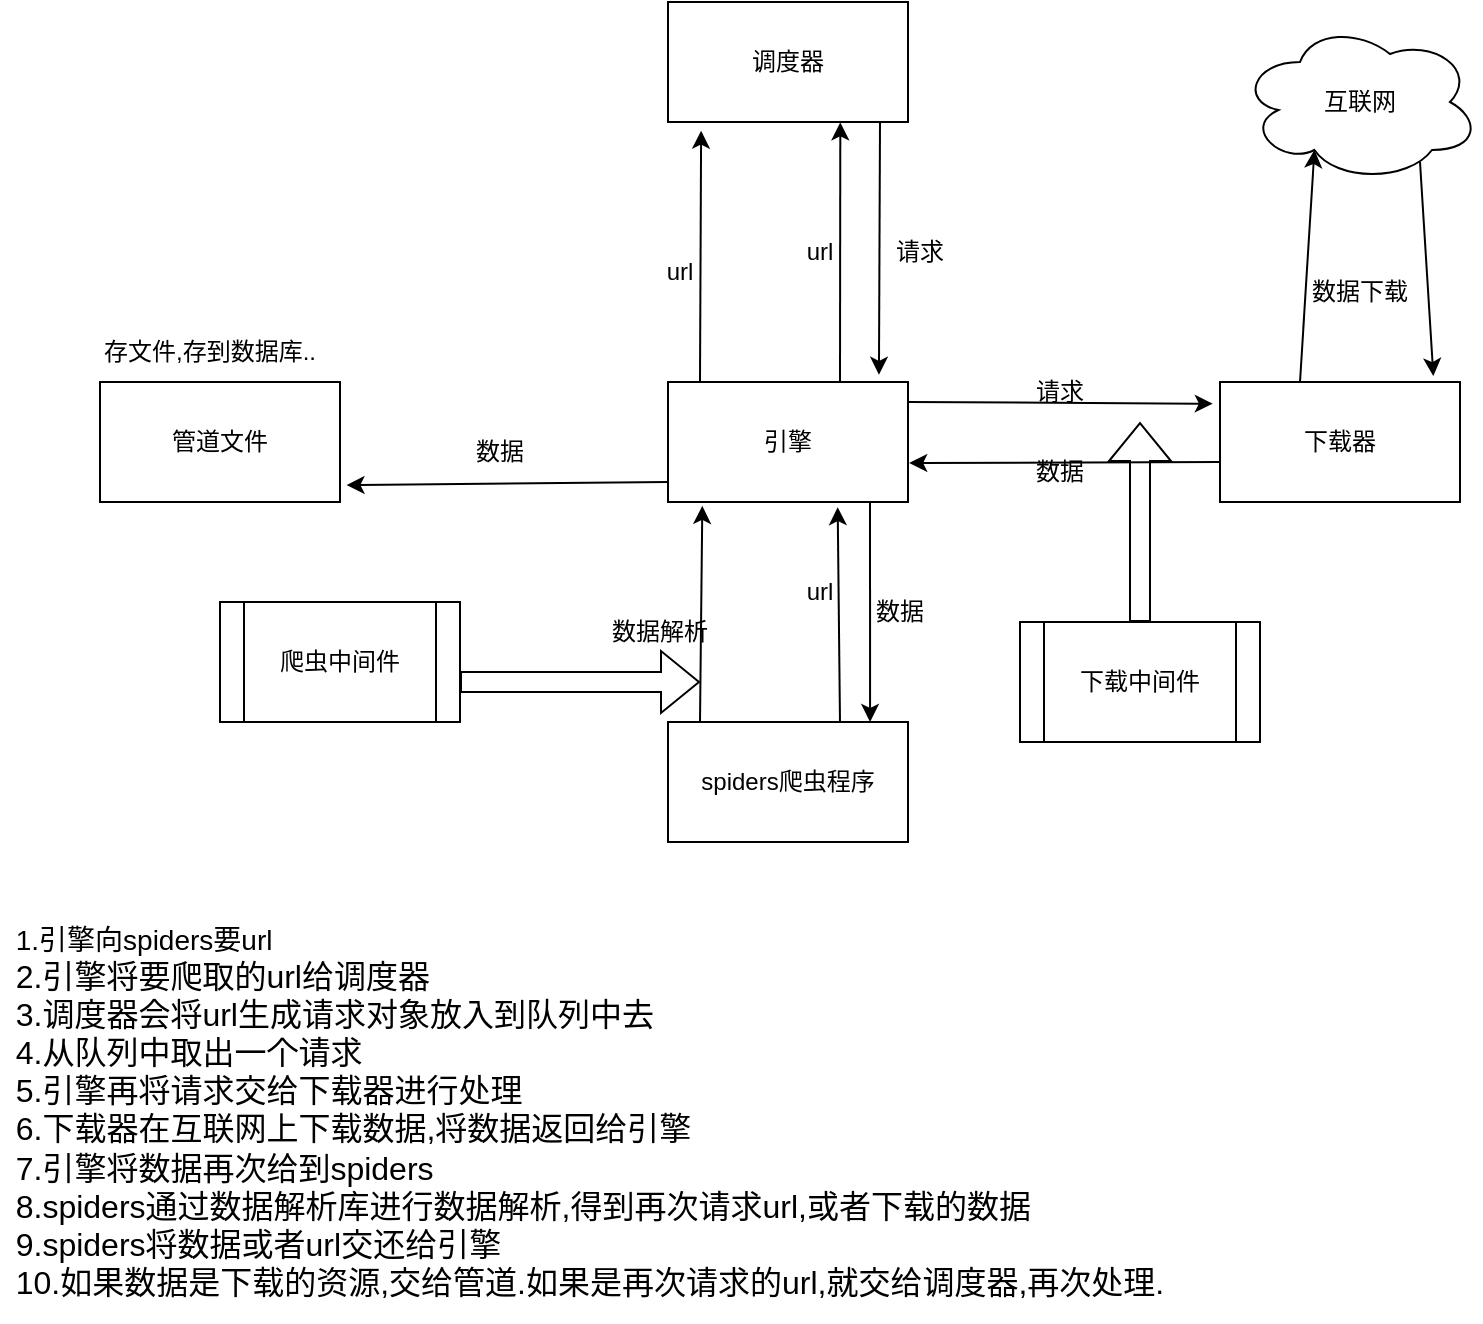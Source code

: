 <mxfile version="19.0.3" type="github">
  <diagram id="dsReF84B6nw4XhOZNABH" name="Page-1">
    <mxGraphModel dx="985" dy="610" grid="1" gridSize="10" guides="1" tooltips="1" connect="1" arrows="1" fold="1" page="1" pageScale="1" pageWidth="827" pageHeight="1169" math="0" shadow="0">
      <root>
        <mxCell id="0" />
        <mxCell id="1" parent="0" />
        <mxCell id="z-WVXZCZnSsiypAfwdy4-1" value="引擎" style="rounded=0;whiteSpace=wrap;html=1;" vertex="1" parent="1">
          <mxGeometry x="354" y="300" width="120" height="60" as="geometry" />
        </mxCell>
        <mxCell id="z-WVXZCZnSsiypAfwdy4-2" value="调度器" style="rounded=0;whiteSpace=wrap;html=1;" vertex="1" parent="1">
          <mxGeometry x="354" y="110" width="120" height="60" as="geometry" />
        </mxCell>
        <mxCell id="z-WVXZCZnSsiypAfwdy4-3" value="管道文件" style="rounded=0;whiteSpace=wrap;html=1;" vertex="1" parent="1">
          <mxGeometry x="70" y="300" width="120" height="60" as="geometry" />
        </mxCell>
        <mxCell id="z-WVXZCZnSsiypAfwdy4-4" value="下载器" style="rounded=0;whiteSpace=wrap;html=1;" vertex="1" parent="1">
          <mxGeometry x="630" y="300" width="120" height="60" as="geometry" />
        </mxCell>
        <mxCell id="z-WVXZCZnSsiypAfwdy4-5" value="spiders爬虫程序" style="rounded=0;whiteSpace=wrap;html=1;" vertex="1" parent="1">
          <mxGeometry x="354" y="470" width="120" height="60" as="geometry" />
        </mxCell>
        <mxCell id="z-WVXZCZnSsiypAfwdy4-6" value="" style="endArrow=classic;html=1;rounded=0;entryX=0.707;entryY=1.043;entryDx=0;entryDy=0;entryPerimeter=0;" edge="1" parent="1" target="z-WVXZCZnSsiypAfwdy4-1">
          <mxGeometry width="50" height="50" relative="1" as="geometry">
            <mxPoint x="440" y="470" as="sourcePoint" />
            <mxPoint x="490" y="420" as="targetPoint" />
          </mxGeometry>
        </mxCell>
        <mxCell id="z-WVXZCZnSsiypAfwdy4-7" value="url" style="text;html=1;strokeColor=none;fillColor=none;align=center;verticalAlign=middle;whiteSpace=wrap;rounded=0;" vertex="1" parent="1">
          <mxGeometry x="400" y="390" width="60" height="30" as="geometry" />
        </mxCell>
        <mxCell id="z-WVXZCZnSsiypAfwdy4-8" value="" style="endArrow=classic;html=1;rounded=0;entryX=0.718;entryY=1.003;entryDx=0;entryDy=0;entryPerimeter=0;" edge="1" parent="1" target="z-WVXZCZnSsiypAfwdy4-2">
          <mxGeometry width="50" height="50" relative="1" as="geometry">
            <mxPoint x="440" y="300" as="sourcePoint" />
            <mxPoint x="490" y="250" as="targetPoint" />
          </mxGeometry>
        </mxCell>
        <mxCell id="z-WVXZCZnSsiypAfwdy4-9" value="url" style="text;html=1;strokeColor=none;fillColor=none;align=center;verticalAlign=middle;whiteSpace=wrap;rounded=0;" vertex="1" parent="1">
          <mxGeometry x="400" y="220" width="60" height="30" as="geometry" />
        </mxCell>
        <mxCell id="z-WVXZCZnSsiypAfwdy4-10" value="" style="endArrow=classic;html=1;rounded=0;entryX=0.879;entryY=-0.06;entryDx=0;entryDy=0;entryPerimeter=0;" edge="1" parent="1" target="z-WVXZCZnSsiypAfwdy4-1">
          <mxGeometry width="50" height="50" relative="1" as="geometry">
            <mxPoint x="460" y="170" as="sourcePoint" />
            <mxPoint x="510" y="120" as="targetPoint" />
          </mxGeometry>
        </mxCell>
        <mxCell id="z-WVXZCZnSsiypAfwdy4-11" value="请求" style="text;html=1;strokeColor=none;fillColor=none;align=center;verticalAlign=middle;whiteSpace=wrap;rounded=0;" vertex="1" parent="1">
          <mxGeometry x="450" y="220" width="60" height="30" as="geometry" />
        </mxCell>
        <mxCell id="z-WVXZCZnSsiypAfwdy4-12" value="互联网" style="ellipse;shape=cloud;whiteSpace=wrap;html=1;" vertex="1" parent="1">
          <mxGeometry x="640" y="120" width="120" height="80" as="geometry" />
        </mxCell>
        <mxCell id="z-WVXZCZnSsiypAfwdy4-13" value="" style="endArrow=classic;html=1;rounded=0;entryX=-0.03;entryY=0.181;entryDx=0;entryDy=0;entryPerimeter=0;" edge="1" parent="1" target="z-WVXZCZnSsiypAfwdy4-4">
          <mxGeometry width="50" height="50" relative="1" as="geometry">
            <mxPoint x="474" y="310" as="sourcePoint" />
            <mxPoint x="524" y="260" as="targetPoint" />
          </mxGeometry>
        </mxCell>
        <mxCell id="z-WVXZCZnSsiypAfwdy4-14" value="请求" style="text;html=1;strokeColor=none;fillColor=none;align=center;verticalAlign=middle;whiteSpace=wrap;rounded=0;" vertex="1" parent="1">
          <mxGeometry x="520" y="290" width="60" height="30" as="geometry" />
        </mxCell>
        <mxCell id="z-WVXZCZnSsiypAfwdy4-15" value="" style="endArrow=classic;html=1;rounded=0;entryX=0.31;entryY=0.8;entryDx=0;entryDy=0;entryPerimeter=0;" edge="1" parent="1" target="z-WVXZCZnSsiypAfwdy4-12">
          <mxGeometry width="50" height="50" relative="1" as="geometry">
            <mxPoint x="670" y="300" as="sourcePoint" />
            <mxPoint x="710" y="250" as="targetPoint" />
          </mxGeometry>
        </mxCell>
        <mxCell id="z-WVXZCZnSsiypAfwdy4-16" value="数据下载" style="text;html=1;strokeColor=none;fillColor=none;align=center;verticalAlign=middle;whiteSpace=wrap;rounded=0;" vertex="1" parent="1">
          <mxGeometry x="670" y="240" width="60" height="30" as="geometry" />
        </mxCell>
        <mxCell id="z-WVXZCZnSsiypAfwdy4-17" value="" style="endArrow=classic;html=1;rounded=0;entryX=0.889;entryY=-0.049;entryDx=0;entryDy=0;entryPerimeter=0;" edge="1" parent="1" target="z-WVXZCZnSsiypAfwdy4-4">
          <mxGeometry width="50" height="50" relative="1" as="geometry">
            <mxPoint x="730" y="190" as="sourcePoint" />
            <mxPoint x="780" y="140" as="targetPoint" />
          </mxGeometry>
        </mxCell>
        <mxCell id="z-WVXZCZnSsiypAfwdy4-18" value="" style="endArrow=classic;html=1;rounded=0;entryX=1.005;entryY=0.675;entryDx=0;entryDy=0;entryPerimeter=0;" edge="1" parent="1" target="z-WVXZCZnSsiypAfwdy4-1">
          <mxGeometry width="50" height="50" relative="1" as="geometry">
            <mxPoint x="630" y="340" as="sourcePoint" />
            <mxPoint x="680" y="290" as="targetPoint" />
          </mxGeometry>
        </mxCell>
        <mxCell id="z-WVXZCZnSsiypAfwdy4-19" value="数据" style="text;html=1;strokeColor=none;fillColor=none;align=center;verticalAlign=middle;whiteSpace=wrap;rounded=0;" vertex="1" parent="1">
          <mxGeometry x="520" y="330" width="60" height="30" as="geometry" />
        </mxCell>
        <mxCell id="z-WVXZCZnSsiypAfwdy4-21" value="" style="endArrow=classic;html=1;rounded=0;entryX=1.027;entryY=0.859;entryDx=0;entryDy=0;entryPerimeter=0;" edge="1" parent="1" target="z-WVXZCZnSsiypAfwdy4-3">
          <mxGeometry width="50" height="50" relative="1" as="geometry">
            <mxPoint x="354" y="350" as="sourcePoint" />
            <mxPoint x="404" y="300" as="targetPoint" />
          </mxGeometry>
        </mxCell>
        <mxCell id="z-WVXZCZnSsiypAfwdy4-22" value="数据" style="text;html=1;strokeColor=none;fillColor=none;align=center;verticalAlign=middle;whiteSpace=wrap;rounded=0;" vertex="1" parent="1">
          <mxGeometry x="240" y="320" width="60" height="30" as="geometry" />
        </mxCell>
        <mxCell id="z-WVXZCZnSsiypAfwdy4-23" value="存文件,存到数据库.." style="text;html=1;strokeColor=none;fillColor=none;align=center;verticalAlign=middle;whiteSpace=wrap;rounded=0;" vertex="1" parent="1">
          <mxGeometry x="70" y="270" width="110" height="30" as="geometry" />
        </mxCell>
        <mxCell id="z-WVXZCZnSsiypAfwdy4-24" value="" style="endArrow=classic;html=1;rounded=0;entryX=0.842;entryY=0;entryDx=0;entryDy=0;entryPerimeter=0;" edge="1" parent="1" target="z-WVXZCZnSsiypAfwdy4-5">
          <mxGeometry width="50" height="50" relative="1" as="geometry">
            <mxPoint x="455" y="360" as="sourcePoint" />
            <mxPoint x="505" y="310" as="targetPoint" />
          </mxGeometry>
        </mxCell>
        <mxCell id="z-WVXZCZnSsiypAfwdy4-25" value="数据" style="text;html=1;strokeColor=none;fillColor=none;align=center;verticalAlign=middle;whiteSpace=wrap;rounded=0;" vertex="1" parent="1">
          <mxGeometry x="440" y="400" width="60" height="30" as="geometry" />
        </mxCell>
        <mxCell id="z-WVXZCZnSsiypAfwdy4-26" value="" style="endArrow=classic;html=1;rounded=0;entryX=0.143;entryY=1.032;entryDx=0;entryDy=0;entryPerimeter=0;" edge="1" parent="1" target="z-WVXZCZnSsiypAfwdy4-1">
          <mxGeometry width="50" height="50" relative="1" as="geometry">
            <mxPoint x="370" y="470" as="sourcePoint" />
            <mxPoint x="420" y="420" as="targetPoint" />
          </mxGeometry>
        </mxCell>
        <mxCell id="z-WVXZCZnSsiypAfwdy4-27" value="数据解析" style="text;html=1;strokeColor=none;fillColor=none;align=center;verticalAlign=middle;whiteSpace=wrap;rounded=0;" vertex="1" parent="1">
          <mxGeometry x="320" y="410" width="60" height="30" as="geometry" />
        </mxCell>
        <mxCell id="z-WVXZCZnSsiypAfwdy4-28" value="" style="endArrow=classic;html=1;rounded=0;entryX=0.138;entryY=1.072;entryDx=0;entryDy=0;entryPerimeter=0;" edge="1" parent="1" target="z-WVXZCZnSsiypAfwdy4-2">
          <mxGeometry width="50" height="50" relative="1" as="geometry">
            <mxPoint x="370" y="300" as="sourcePoint" />
            <mxPoint x="420" y="250" as="targetPoint" />
          </mxGeometry>
        </mxCell>
        <mxCell id="z-WVXZCZnSsiypAfwdy4-29" value="url" style="text;html=1;strokeColor=none;fillColor=none;align=center;verticalAlign=middle;whiteSpace=wrap;rounded=0;" vertex="1" parent="1">
          <mxGeometry x="330" y="230" width="60" height="30" as="geometry" />
        </mxCell>
        <mxCell id="z-WVXZCZnSsiypAfwdy4-30" value="下载中间件" style="shape=process;whiteSpace=wrap;html=1;backgroundOutline=1;" vertex="1" parent="1">
          <mxGeometry x="530" y="420" width="120" height="60" as="geometry" />
        </mxCell>
        <mxCell id="z-WVXZCZnSsiypAfwdy4-31" value="" style="shape=flexArrow;endArrow=classic;html=1;rounded=0;" edge="1" parent="1">
          <mxGeometry width="50" height="50" relative="1" as="geometry">
            <mxPoint x="590" y="420" as="sourcePoint" />
            <mxPoint x="590" y="320" as="targetPoint" />
          </mxGeometry>
        </mxCell>
        <mxCell id="z-WVXZCZnSsiypAfwdy4-32" value="爬虫中间件" style="shape=process;whiteSpace=wrap;html=1;backgroundOutline=1;" vertex="1" parent="1">
          <mxGeometry x="130" y="410" width="120" height="60" as="geometry" />
        </mxCell>
        <mxCell id="z-WVXZCZnSsiypAfwdy4-33" value="" style="shape=flexArrow;endArrow=classic;html=1;rounded=0;" edge="1" parent="1">
          <mxGeometry width="50" height="50" relative="1" as="geometry">
            <mxPoint x="250" y="450" as="sourcePoint" />
            <mxPoint x="370" y="450" as="targetPoint" />
          </mxGeometry>
        </mxCell>
        <mxCell id="z-WVXZCZnSsiypAfwdy4-34" value="&lt;div style=&quot;text-align: left;&quot;&gt;&lt;span style=&quot;background-color: initial;&quot;&gt;&lt;font style=&quot;font-size: 14px;&quot;&gt;1.引擎向spiders要url&lt;/font&gt;&lt;/span&gt;&lt;/div&gt;&lt;font size=&quot;3&quot; style=&quot;&quot;&gt;&lt;div style=&quot;text-align: left;&quot;&gt;&lt;span style=&quot;background-color: initial;&quot;&gt;2.引擎将要爬取的url给调度器&lt;/span&gt;&lt;/div&gt;&lt;div style=&quot;text-align: left;&quot;&gt;&lt;span style=&quot;background-color: initial;&quot;&gt;3.调度器会将url生成请求对象放入到队列中去&lt;/span&gt;&lt;/div&gt;&lt;div style=&quot;text-align: left;&quot;&gt;&lt;span style=&quot;background-color: initial;&quot;&gt;4.从队列中取出一个请求&lt;/span&gt;&lt;/div&gt;&lt;div style=&quot;text-align: left;&quot;&gt;&lt;span style=&quot;background-color: initial;&quot;&gt;5.引擎再将请求交给下载器进行处理&lt;/span&gt;&lt;/div&gt;&lt;div style=&quot;text-align: left;&quot;&gt;&lt;span style=&quot;background-color: initial;&quot;&gt;6.下载器在互联网上下载数据,将数据返回给引擎&lt;/span&gt;&lt;/div&gt;&lt;div style=&quot;text-align: left;&quot;&gt;&lt;span style=&quot;background-color: initial;&quot;&gt;7.引擎将数据再次给到spiders&lt;/span&gt;&lt;/div&gt;&lt;div style=&quot;text-align: left;&quot;&gt;&lt;span style=&quot;background-color: initial;&quot;&gt;8.spiders通过数据解析库进行数据解析,得到再次请求url,或者下载的数据&lt;/span&gt;&lt;/div&gt;&lt;div style=&quot;text-align: left;&quot;&gt;&lt;span style=&quot;background-color: initial;&quot;&gt;9.spiders将数据或者url交还给引擎&lt;/span&gt;&lt;/div&gt;&lt;div style=&quot;text-align: left;&quot;&gt;&lt;span style=&quot;background-color: initial;&quot;&gt;10.如果数据是下载的资源,交给管道.如果是再次请求的url,就交给调度器,再次处理.&lt;/span&gt;&lt;/div&gt;&lt;/font&gt;" style="text;html=1;strokeColor=none;fillColor=none;align=center;verticalAlign=middle;whiteSpace=wrap;rounded=0;" vertex="1" parent="1">
          <mxGeometry x="20" y="560" width="590" height="210" as="geometry" />
        </mxCell>
      </root>
    </mxGraphModel>
  </diagram>
</mxfile>
